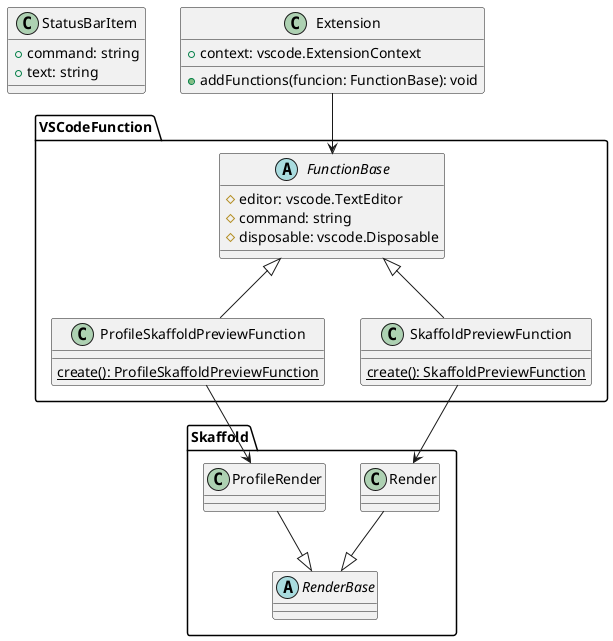 @startuml Architechture

package VSCodeFunction {
  abstract class FunctionBase {
    # editor: vscode.TextEditor
    # command: string
    # disposable: vscode.Disposable
  }

  class SkaffoldPreviewFunction {
    {static} create(): SkaffoldPreviewFunction
  }

  class ProfileSkaffoldPreviewFunction {
    {static} create(): ProfileSkaffoldPreviewFunction
  }
}

FunctionBase <|-- SkaffoldPreviewFunction
FunctionBase <|-- ProfileSkaffoldPreviewFunction

package Skaffold {
  abstract class RenderBase {

  }

  class ProfileRender {

  }

  class Render {

  }

  RenderBase <|-up- Render
  RenderBase <|-up- ProfileRender
}

Render <-up- SkaffoldPreviewFunction
ProfileRender <-up- ProfileSkaffoldPreviewFunction

class StatusBarItem {
  + command: string
  + text: string
}

class Extension {
  + context: vscode.ExtensionContext
  + addFunctions(funcion: FunctionBase): void
}

Extension -down-> FunctionBase

@enduml